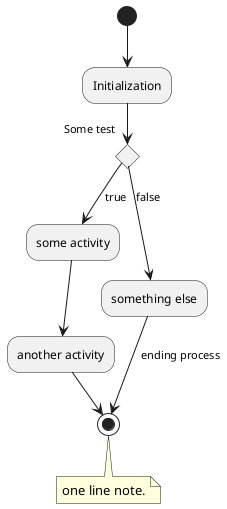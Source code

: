 
@startuml

(*) --> "Initialization"
if "Some test" then
-->[true] "some activity"
--> "another activity"
-->(*)
else
-->[false] "something else"
-->[ending process] (*)
note bottom:one line note.
@enduml

